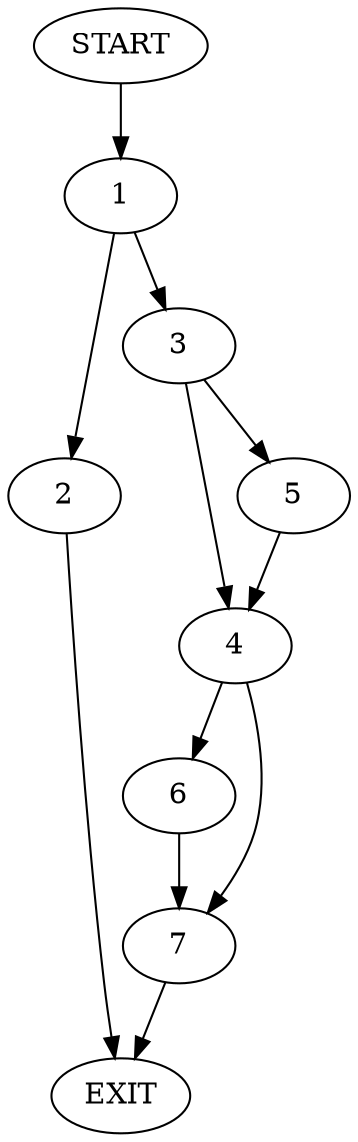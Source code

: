 digraph {
0 [label="START"];
1;
2;
3;
4;
5;
6;
7;
8 [label="EXIT"];
0 -> 1;
1 -> 2;
1 -> 3;
3 -> 4;
3 -> 5;
2 -> 8;
5 -> 4;
4 -> 6;
4 -> 7;
7 -> 8;
6 -> 7;
}